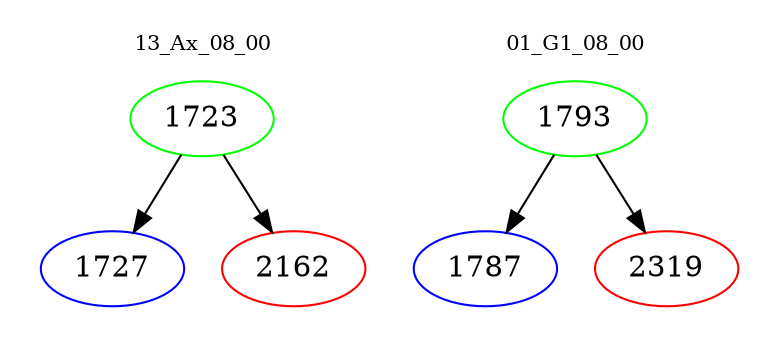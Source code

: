 digraph{
subgraph cluster_0 {
color = white
label = "13_Ax_08_00";
fontsize=10;
T0_1723 [label="1723", color="green"]
T0_1723 -> T0_1727 [color="black"]
T0_1727 [label="1727", color="blue"]
T0_1723 -> T0_2162 [color="black"]
T0_2162 [label="2162", color="red"]
}
subgraph cluster_1 {
color = white
label = "01_G1_08_00";
fontsize=10;
T1_1793 [label="1793", color="green"]
T1_1793 -> T1_1787 [color="black"]
T1_1787 [label="1787", color="blue"]
T1_1793 -> T1_2319 [color="black"]
T1_2319 [label="2319", color="red"]
}
}
